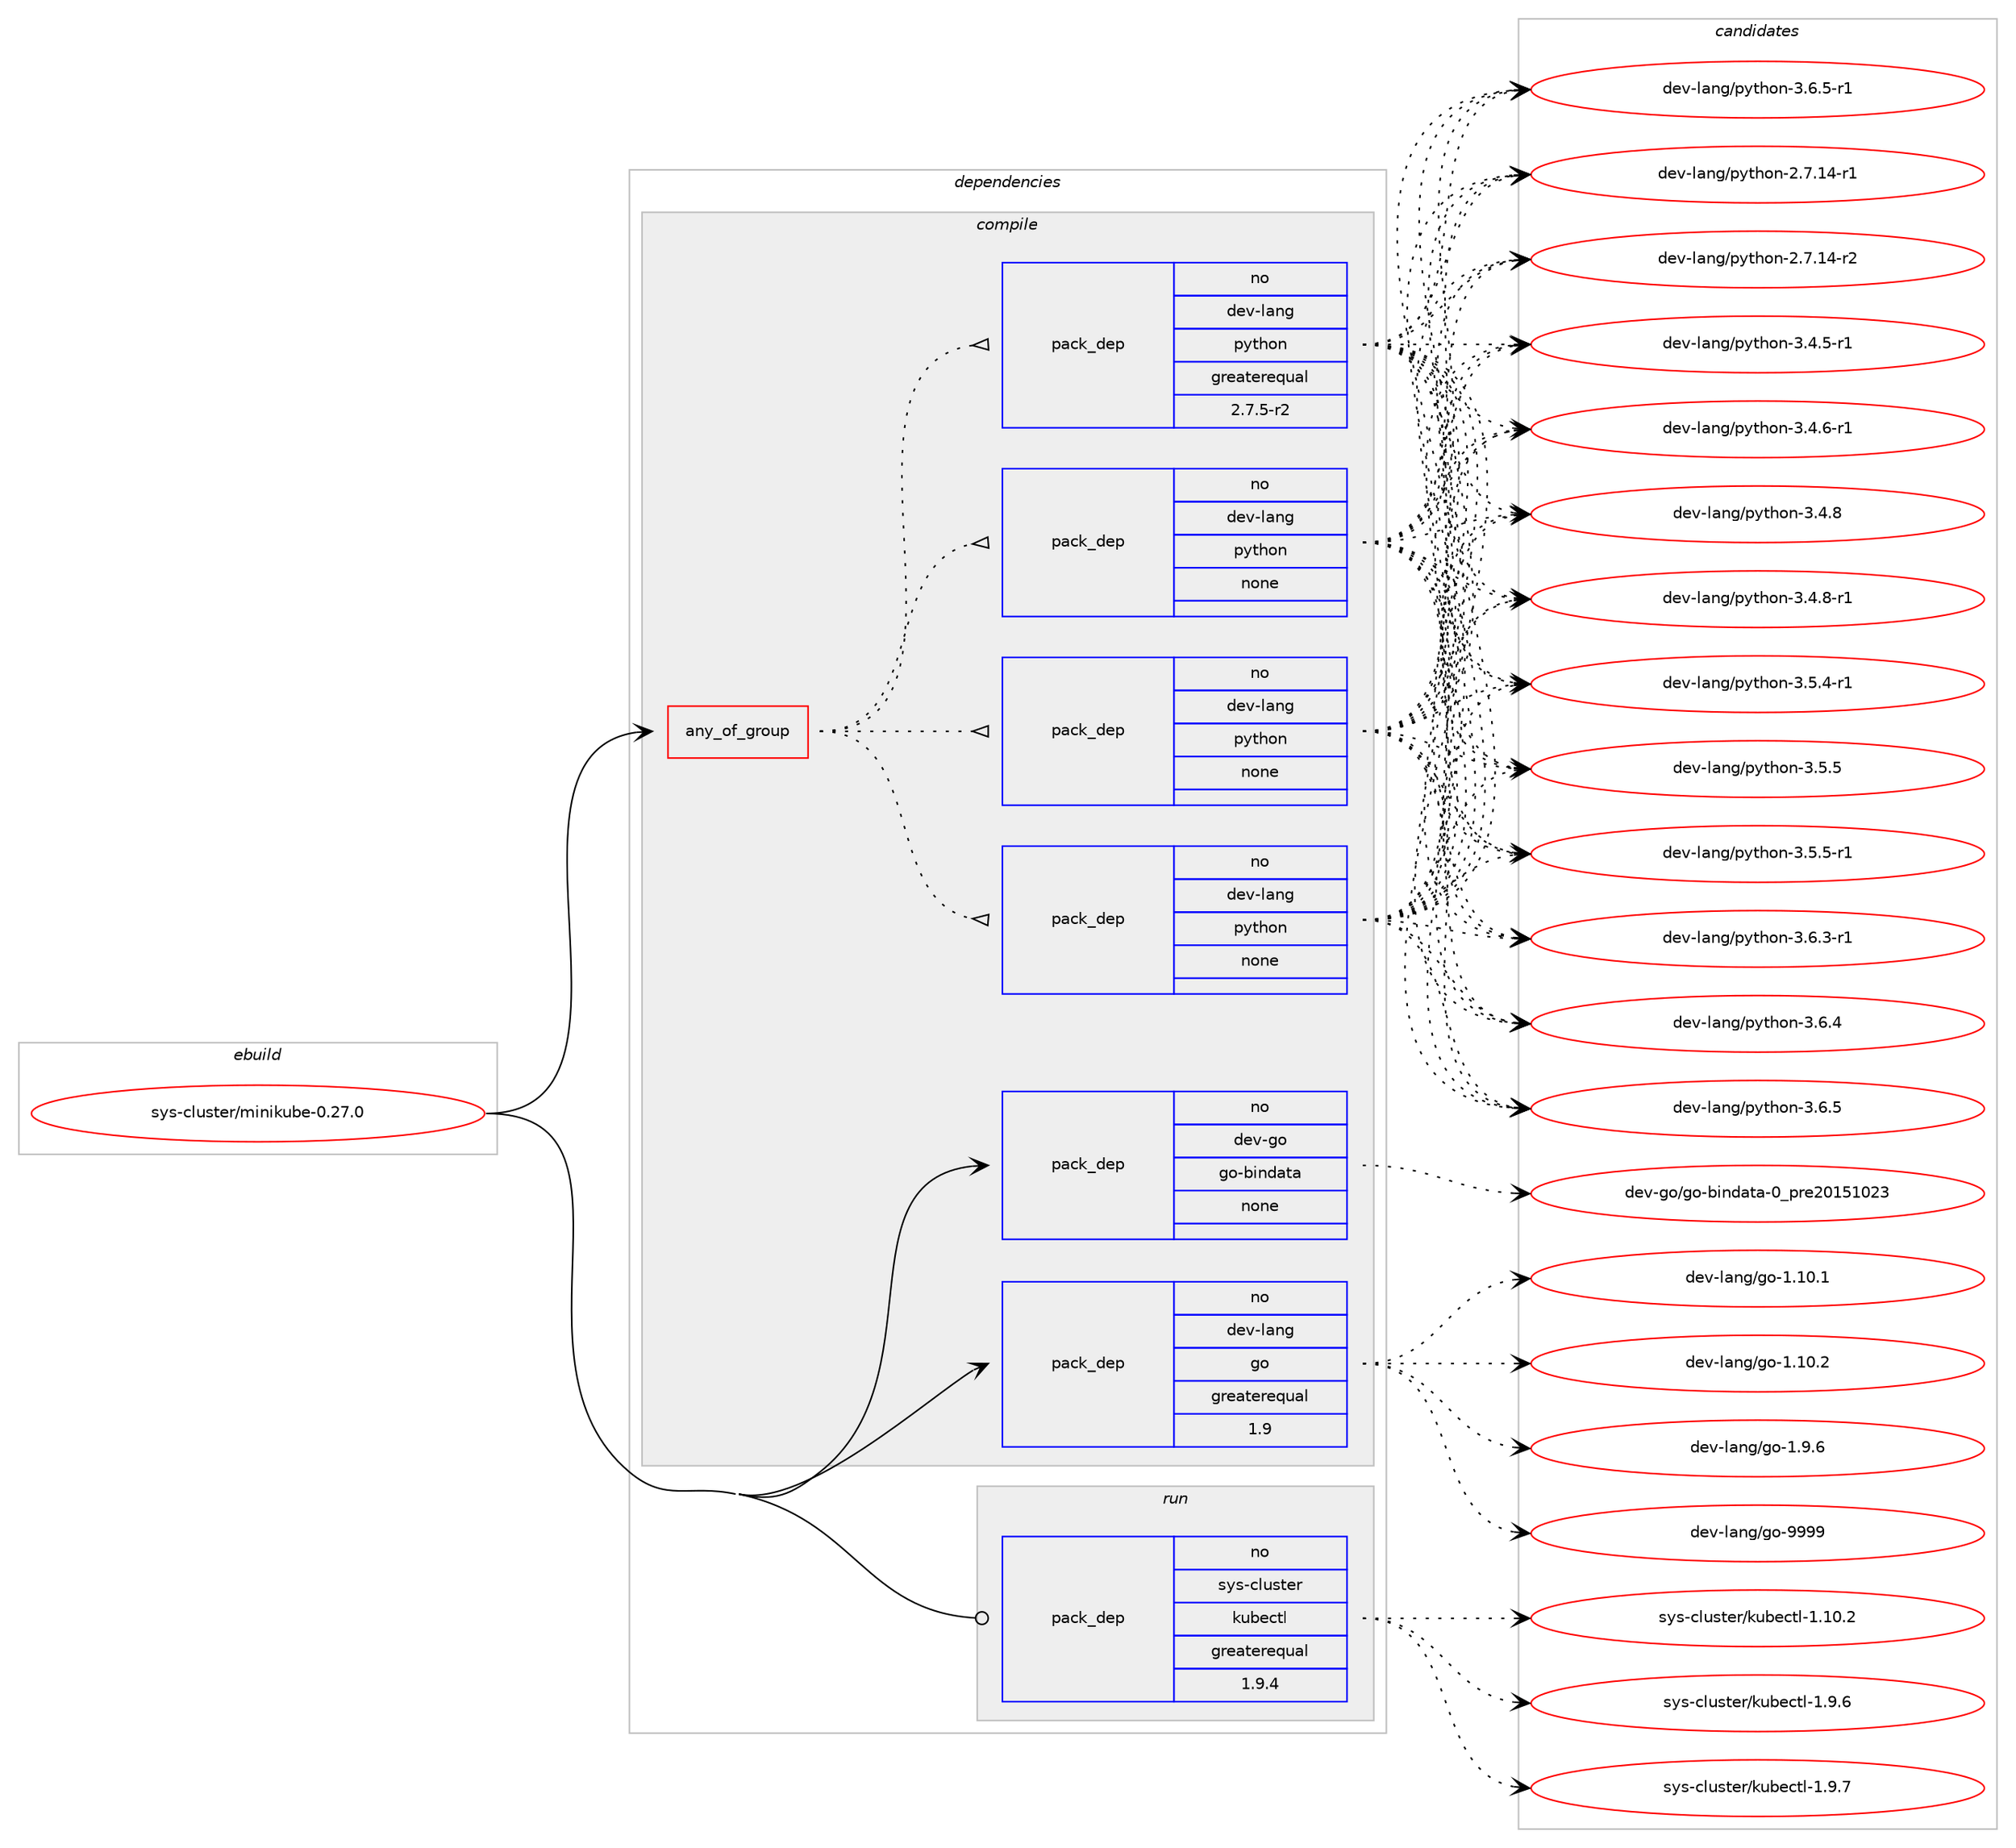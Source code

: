 digraph prolog {

# *************
# Graph options
# *************

newrank=true;
concentrate=true;
compound=true;
graph [rankdir=LR,fontname=Helvetica,fontsize=10,ranksep=1.5];#, ranksep=2.5, nodesep=0.2];
edge  [arrowhead=vee];
node  [fontname=Helvetica,fontsize=10];

# **********
# The ebuild
# **********

subgraph cluster_leftcol {
color=gray;
rank=same;
label=<<i>ebuild</i>>;
id [label="sys-cluster/minikube-0.27.0", color=red, width=4, href="../sys-cluster/minikube-0.27.0.svg"];
}

# ****************
# The dependencies
# ****************

subgraph cluster_midcol {
color=gray;
label=<<i>dependencies</i>>;
subgraph cluster_compile {
fillcolor="#eeeeee";
style=filled;
label=<<i>compile</i>>;
subgraph any52 {
dependency8051 [label=<<TABLE BORDER="0" CELLBORDER="1" CELLSPACING="0" CELLPADDING="4"><TR><TD CELLPADDING="10">any_of_group</TD></TR></TABLE>>, shape=none, color=red];subgraph pack6944 {
dependency8052 [label=<<TABLE BORDER="0" CELLBORDER="1" CELLSPACING="0" CELLPADDING="4" WIDTH="220"><TR><TD ROWSPAN="6" CELLPADDING="30">pack_dep</TD></TR><TR><TD WIDTH="110">no</TD></TR><TR><TD>dev-lang</TD></TR><TR><TD>python</TD></TR><TR><TD>none</TD></TR><TR><TD></TD></TR></TABLE>>, shape=none, color=blue];
}
dependency8051:e -> dependency8052:w [weight=20,style="dotted",arrowhead="oinv"];
subgraph pack6945 {
dependency8053 [label=<<TABLE BORDER="0" CELLBORDER="1" CELLSPACING="0" CELLPADDING="4" WIDTH="220"><TR><TD ROWSPAN="6" CELLPADDING="30">pack_dep</TD></TR><TR><TD WIDTH="110">no</TD></TR><TR><TD>dev-lang</TD></TR><TR><TD>python</TD></TR><TR><TD>none</TD></TR><TR><TD></TD></TR></TABLE>>, shape=none, color=blue];
}
dependency8051:e -> dependency8053:w [weight=20,style="dotted",arrowhead="oinv"];
subgraph pack6946 {
dependency8054 [label=<<TABLE BORDER="0" CELLBORDER="1" CELLSPACING="0" CELLPADDING="4" WIDTH="220"><TR><TD ROWSPAN="6" CELLPADDING="30">pack_dep</TD></TR><TR><TD WIDTH="110">no</TD></TR><TR><TD>dev-lang</TD></TR><TR><TD>python</TD></TR><TR><TD>none</TD></TR><TR><TD></TD></TR></TABLE>>, shape=none, color=blue];
}
dependency8051:e -> dependency8054:w [weight=20,style="dotted",arrowhead="oinv"];
subgraph pack6947 {
dependency8055 [label=<<TABLE BORDER="0" CELLBORDER="1" CELLSPACING="0" CELLPADDING="4" WIDTH="220"><TR><TD ROWSPAN="6" CELLPADDING="30">pack_dep</TD></TR><TR><TD WIDTH="110">no</TD></TR><TR><TD>dev-lang</TD></TR><TR><TD>python</TD></TR><TR><TD>greaterequal</TD></TR><TR><TD>2.7.5-r2</TD></TR></TABLE>>, shape=none, color=blue];
}
dependency8051:e -> dependency8055:w [weight=20,style="dotted",arrowhead="oinv"];
}
id:e -> dependency8051:w [weight=20,style="solid",arrowhead="vee"];
subgraph pack6948 {
dependency8056 [label=<<TABLE BORDER="0" CELLBORDER="1" CELLSPACING="0" CELLPADDING="4" WIDTH="220"><TR><TD ROWSPAN="6" CELLPADDING="30">pack_dep</TD></TR><TR><TD WIDTH="110">no</TD></TR><TR><TD>dev-go</TD></TR><TR><TD>go-bindata</TD></TR><TR><TD>none</TD></TR><TR><TD></TD></TR></TABLE>>, shape=none, color=blue];
}
id:e -> dependency8056:w [weight=20,style="solid",arrowhead="vee"];
subgraph pack6949 {
dependency8057 [label=<<TABLE BORDER="0" CELLBORDER="1" CELLSPACING="0" CELLPADDING="4" WIDTH="220"><TR><TD ROWSPAN="6" CELLPADDING="30">pack_dep</TD></TR><TR><TD WIDTH="110">no</TD></TR><TR><TD>dev-lang</TD></TR><TR><TD>go</TD></TR><TR><TD>greaterequal</TD></TR><TR><TD>1.9</TD></TR></TABLE>>, shape=none, color=blue];
}
id:e -> dependency8057:w [weight=20,style="solid",arrowhead="vee"];
}
subgraph cluster_compileandrun {
fillcolor="#eeeeee";
style=filled;
label=<<i>compile and run</i>>;
}
subgraph cluster_run {
fillcolor="#eeeeee";
style=filled;
label=<<i>run</i>>;
subgraph pack6950 {
dependency8058 [label=<<TABLE BORDER="0" CELLBORDER="1" CELLSPACING="0" CELLPADDING="4" WIDTH="220"><TR><TD ROWSPAN="6" CELLPADDING="30">pack_dep</TD></TR><TR><TD WIDTH="110">no</TD></TR><TR><TD>sys-cluster</TD></TR><TR><TD>kubectl</TD></TR><TR><TD>greaterequal</TD></TR><TR><TD>1.9.4</TD></TR></TABLE>>, shape=none, color=blue];
}
id:e -> dependency8058:w [weight=20,style="solid",arrowhead="odot"];
}
}

# **************
# The candidates
# **************

subgraph cluster_choices {
rank=same;
color=gray;
label=<<i>candidates</i>>;

subgraph choice6944 {
color=black;
nodesep=1;
choice100101118451089711010347112121116104111110455046554649524511449 [label="dev-lang/python-2.7.14-r1", color=red, width=4,href="../dev-lang/python-2.7.14-r1.svg"];
choice100101118451089711010347112121116104111110455046554649524511450 [label="dev-lang/python-2.7.14-r2", color=red, width=4,href="../dev-lang/python-2.7.14-r2.svg"];
choice1001011184510897110103471121211161041111104551465246534511449 [label="dev-lang/python-3.4.5-r1", color=red, width=4,href="../dev-lang/python-3.4.5-r1.svg"];
choice1001011184510897110103471121211161041111104551465246544511449 [label="dev-lang/python-3.4.6-r1", color=red, width=4,href="../dev-lang/python-3.4.6-r1.svg"];
choice100101118451089711010347112121116104111110455146524656 [label="dev-lang/python-3.4.8", color=red, width=4,href="../dev-lang/python-3.4.8.svg"];
choice1001011184510897110103471121211161041111104551465246564511449 [label="dev-lang/python-3.4.8-r1", color=red, width=4,href="../dev-lang/python-3.4.8-r1.svg"];
choice1001011184510897110103471121211161041111104551465346524511449 [label="dev-lang/python-3.5.4-r1", color=red, width=4,href="../dev-lang/python-3.5.4-r1.svg"];
choice100101118451089711010347112121116104111110455146534653 [label="dev-lang/python-3.5.5", color=red, width=4,href="../dev-lang/python-3.5.5.svg"];
choice1001011184510897110103471121211161041111104551465346534511449 [label="dev-lang/python-3.5.5-r1", color=red, width=4,href="../dev-lang/python-3.5.5-r1.svg"];
choice1001011184510897110103471121211161041111104551465446514511449 [label="dev-lang/python-3.6.3-r1", color=red, width=4,href="../dev-lang/python-3.6.3-r1.svg"];
choice100101118451089711010347112121116104111110455146544652 [label="dev-lang/python-3.6.4", color=red, width=4,href="../dev-lang/python-3.6.4.svg"];
choice100101118451089711010347112121116104111110455146544653 [label="dev-lang/python-3.6.5", color=red, width=4,href="../dev-lang/python-3.6.5.svg"];
choice1001011184510897110103471121211161041111104551465446534511449 [label="dev-lang/python-3.6.5-r1", color=red, width=4,href="../dev-lang/python-3.6.5-r1.svg"];
dependency8052:e -> choice100101118451089711010347112121116104111110455046554649524511449:w [style=dotted,weight="100"];
dependency8052:e -> choice100101118451089711010347112121116104111110455046554649524511450:w [style=dotted,weight="100"];
dependency8052:e -> choice1001011184510897110103471121211161041111104551465246534511449:w [style=dotted,weight="100"];
dependency8052:e -> choice1001011184510897110103471121211161041111104551465246544511449:w [style=dotted,weight="100"];
dependency8052:e -> choice100101118451089711010347112121116104111110455146524656:w [style=dotted,weight="100"];
dependency8052:e -> choice1001011184510897110103471121211161041111104551465246564511449:w [style=dotted,weight="100"];
dependency8052:e -> choice1001011184510897110103471121211161041111104551465346524511449:w [style=dotted,weight="100"];
dependency8052:e -> choice100101118451089711010347112121116104111110455146534653:w [style=dotted,weight="100"];
dependency8052:e -> choice1001011184510897110103471121211161041111104551465346534511449:w [style=dotted,weight="100"];
dependency8052:e -> choice1001011184510897110103471121211161041111104551465446514511449:w [style=dotted,weight="100"];
dependency8052:e -> choice100101118451089711010347112121116104111110455146544652:w [style=dotted,weight="100"];
dependency8052:e -> choice100101118451089711010347112121116104111110455146544653:w [style=dotted,weight="100"];
dependency8052:e -> choice1001011184510897110103471121211161041111104551465446534511449:w [style=dotted,weight="100"];
}
subgraph choice6945 {
color=black;
nodesep=1;
choice100101118451089711010347112121116104111110455046554649524511449 [label="dev-lang/python-2.7.14-r1", color=red, width=4,href="../dev-lang/python-2.7.14-r1.svg"];
choice100101118451089711010347112121116104111110455046554649524511450 [label="dev-lang/python-2.7.14-r2", color=red, width=4,href="../dev-lang/python-2.7.14-r2.svg"];
choice1001011184510897110103471121211161041111104551465246534511449 [label="dev-lang/python-3.4.5-r1", color=red, width=4,href="../dev-lang/python-3.4.5-r1.svg"];
choice1001011184510897110103471121211161041111104551465246544511449 [label="dev-lang/python-3.4.6-r1", color=red, width=4,href="../dev-lang/python-3.4.6-r1.svg"];
choice100101118451089711010347112121116104111110455146524656 [label="dev-lang/python-3.4.8", color=red, width=4,href="../dev-lang/python-3.4.8.svg"];
choice1001011184510897110103471121211161041111104551465246564511449 [label="dev-lang/python-3.4.8-r1", color=red, width=4,href="../dev-lang/python-3.4.8-r1.svg"];
choice1001011184510897110103471121211161041111104551465346524511449 [label="dev-lang/python-3.5.4-r1", color=red, width=4,href="../dev-lang/python-3.5.4-r1.svg"];
choice100101118451089711010347112121116104111110455146534653 [label="dev-lang/python-3.5.5", color=red, width=4,href="../dev-lang/python-3.5.5.svg"];
choice1001011184510897110103471121211161041111104551465346534511449 [label="dev-lang/python-3.5.5-r1", color=red, width=4,href="../dev-lang/python-3.5.5-r1.svg"];
choice1001011184510897110103471121211161041111104551465446514511449 [label="dev-lang/python-3.6.3-r1", color=red, width=4,href="../dev-lang/python-3.6.3-r1.svg"];
choice100101118451089711010347112121116104111110455146544652 [label="dev-lang/python-3.6.4", color=red, width=4,href="../dev-lang/python-3.6.4.svg"];
choice100101118451089711010347112121116104111110455146544653 [label="dev-lang/python-3.6.5", color=red, width=4,href="../dev-lang/python-3.6.5.svg"];
choice1001011184510897110103471121211161041111104551465446534511449 [label="dev-lang/python-3.6.5-r1", color=red, width=4,href="../dev-lang/python-3.6.5-r1.svg"];
dependency8053:e -> choice100101118451089711010347112121116104111110455046554649524511449:w [style=dotted,weight="100"];
dependency8053:e -> choice100101118451089711010347112121116104111110455046554649524511450:w [style=dotted,weight="100"];
dependency8053:e -> choice1001011184510897110103471121211161041111104551465246534511449:w [style=dotted,weight="100"];
dependency8053:e -> choice1001011184510897110103471121211161041111104551465246544511449:w [style=dotted,weight="100"];
dependency8053:e -> choice100101118451089711010347112121116104111110455146524656:w [style=dotted,weight="100"];
dependency8053:e -> choice1001011184510897110103471121211161041111104551465246564511449:w [style=dotted,weight="100"];
dependency8053:e -> choice1001011184510897110103471121211161041111104551465346524511449:w [style=dotted,weight="100"];
dependency8053:e -> choice100101118451089711010347112121116104111110455146534653:w [style=dotted,weight="100"];
dependency8053:e -> choice1001011184510897110103471121211161041111104551465346534511449:w [style=dotted,weight="100"];
dependency8053:e -> choice1001011184510897110103471121211161041111104551465446514511449:w [style=dotted,weight="100"];
dependency8053:e -> choice100101118451089711010347112121116104111110455146544652:w [style=dotted,weight="100"];
dependency8053:e -> choice100101118451089711010347112121116104111110455146544653:w [style=dotted,weight="100"];
dependency8053:e -> choice1001011184510897110103471121211161041111104551465446534511449:w [style=dotted,weight="100"];
}
subgraph choice6946 {
color=black;
nodesep=1;
choice100101118451089711010347112121116104111110455046554649524511449 [label="dev-lang/python-2.7.14-r1", color=red, width=4,href="../dev-lang/python-2.7.14-r1.svg"];
choice100101118451089711010347112121116104111110455046554649524511450 [label="dev-lang/python-2.7.14-r2", color=red, width=4,href="../dev-lang/python-2.7.14-r2.svg"];
choice1001011184510897110103471121211161041111104551465246534511449 [label="dev-lang/python-3.4.5-r1", color=red, width=4,href="../dev-lang/python-3.4.5-r1.svg"];
choice1001011184510897110103471121211161041111104551465246544511449 [label="dev-lang/python-3.4.6-r1", color=red, width=4,href="../dev-lang/python-3.4.6-r1.svg"];
choice100101118451089711010347112121116104111110455146524656 [label="dev-lang/python-3.4.8", color=red, width=4,href="../dev-lang/python-3.4.8.svg"];
choice1001011184510897110103471121211161041111104551465246564511449 [label="dev-lang/python-3.4.8-r1", color=red, width=4,href="../dev-lang/python-3.4.8-r1.svg"];
choice1001011184510897110103471121211161041111104551465346524511449 [label="dev-lang/python-3.5.4-r1", color=red, width=4,href="../dev-lang/python-3.5.4-r1.svg"];
choice100101118451089711010347112121116104111110455146534653 [label="dev-lang/python-3.5.5", color=red, width=4,href="../dev-lang/python-3.5.5.svg"];
choice1001011184510897110103471121211161041111104551465346534511449 [label="dev-lang/python-3.5.5-r1", color=red, width=4,href="../dev-lang/python-3.5.5-r1.svg"];
choice1001011184510897110103471121211161041111104551465446514511449 [label="dev-lang/python-3.6.3-r1", color=red, width=4,href="../dev-lang/python-3.6.3-r1.svg"];
choice100101118451089711010347112121116104111110455146544652 [label="dev-lang/python-3.6.4", color=red, width=4,href="../dev-lang/python-3.6.4.svg"];
choice100101118451089711010347112121116104111110455146544653 [label="dev-lang/python-3.6.5", color=red, width=4,href="../dev-lang/python-3.6.5.svg"];
choice1001011184510897110103471121211161041111104551465446534511449 [label="dev-lang/python-3.6.5-r1", color=red, width=4,href="../dev-lang/python-3.6.5-r1.svg"];
dependency8054:e -> choice100101118451089711010347112121116104111110455046554649524511449:w [style=dotted,weight="100"];
dependency8054:e -> choice100101118451089711010347112121116104111110455046554649524511450:w [style=dotted,weight="100"];
dependency8054:e -> choice1001011184510897110103471121211161041111104551465246534511449:w [style=dotted,weight="100"];
dependency8054:e -> choice1001011184510897110103471121211161041111104551465246544511449:w [style=dotted,weight="100"];
dependency8054:e -> choice100101118451089711010347112121116104111110455146524656:w [style=dotted,weight="100"];
dependency8054:e -> choice1001011184510897110103471121211161041111104551465246564511449:w [style=dotted,weight="100"];
dependency8054:e -> choice1001011184510897110103471121211161041111104551465346524511449:w [style=dotted,weight="100"];
dependency8054:e -> choice100101118451089711010347112121116104111110455146534653:w [style=dotted,weight="100"];
dependency8054:e -> choice1001011184510897110103471121211161041111104551465346534511449:w [style=dotted,weight="100"];
dependency8054:e -> choice1001011184510897110103471121211161041111104551465446514511449:w [style=dotted,weight="100"];
dependency8054:e -> choice100101118451089711010347112121116104111110455146544652:w [style=dotted,weight="100"];
dependency8054:e -> choice100101118451089711010347112121116104111110455146544653:w [style=dotted,weight="100"];
dependency8054:e -> choice1001011184510897110103471121211161041111104551465446534511449:w [style=dotted,weight="100"];
}
subgraph choice6947 {
color=black;
nodesep=1;
choice100101118451089711010347112121116104111110455046554649524511449 [label="dev-lang/python-2.7.14-r1", color=red, width=4,href="../dev-lang/python-2.7.14-r1.svg"];
choice100101118451089711010347112121116104111110455046554649524511450 [label="dev-lang/python-2.7.14-r2", color=red, width=4,href="../dev-lang/python-2.7.14-r2.svg"];
choice1001011184510897110103471121211161041111104551465246534511449 [label="dev-lang/python-3.4.5-r1", color=red, width=4,href="../dev-lang/python-3.4.5-r1.svg"];
choice1001011184510897110103471121211161041111104551465246544511449 [label="dev-lang/python-3.4.6-r1", color=red, width=4,href="../dev-lang/python-3.4.6-r1.svg"];
choice100101118451089711010347112121116104111110455146524656 [label="dev-lang/python-3.4.8", color=red, width=4,href="../dev-lang/python-3.4.8.svg"];
choice1001011184510897110103471121211161041111104551465246564511449 [label="dev-lang/python-3.4.8-r1", color=red, width=4,href="../dev-lang/python-3.4.8-r1.svg"];
choice1001011184510897110103471121211161041111104551465346524511449 [label="dev-lang/python-3.5.4-r1", color=red, width=4,href="../dev-lang/python-3.5.4-r1.svg"];
choice100101118451089711010347112121116104111110455146534653 [label="dev-lang/python-3.5.5", color=red, width=4,href="../dev-lang/python-3.5.5.svg"];
choice1001011184510897110103471121211161041111104551465346534511449 [label="dev-lang/python-3.5.5-r1", color=red, width=4,href="../dev-lang/python-3.5.5-r1.svg"];
choice1001011184510897110103471121211161041111104551465446514511449 [label="dev-lang/python-3.6.3-r1", color=red, width=4,href="../dev-lang/python-3.6.3-r1.svg"];
choice100101118451089711010347112121116104111110455146544652 [label="dev-lang/python-3.6.4", color=red, width=4,href="../dev-lang/python-3.6.4.svg"];
choice100101118451089711010347112121116104111110455146544653 [label="dev-lang/python-3.6.5", color=red, width=4,href="../dev-lang/python-3.6.5.svg"];
choice1001011184510897110103471121211161041111104551465446534511449 [label="dev-lang/python-3.6.5-r1", color=red, width=4,href="../dev-lang/python-3.6.5-r1.svg"];
dependency8055:e -> choice100101118451089711010347112121116104111110455046554649524511449:w [style=dotted,weight="100"];
dependency8055:e -> choice100101118451089711010347112121116104111110455046554649524511450:w [style=dotted,weight="100"];
dependency8055:e -> choice1001011184510897110103471121211161041111104551465246534511449:w [style=dotted,weight="100"];
dependency8055:e -> choice1001011184510897110103471121211161041111104551465246544511449:w [style=dotted,weight="100"];
dependency8055:e -> choice100101118451089711010347112121116104111110455146524656:w [style=dotted,weight="100"];
dependency8055:e -> choice1001011184510897110103471121211161041111104551465246564511449:w [style=dotted,weight="100"];
dependency8055:e -> choice1001011184510897110103471121211161041111104551465346524511449:w [style=dotted,weight="100"];
dependency8055:e -> choice100101118451089711010347112121116104111110455146534653:w [style=dotted,weight="100"];
dependency8055:e -> choice1001011184510897110103471121211161041111104551465346534511449:w [style=dotted,weight="100"];
dependency8055:e -> choice1001011184510897110103471121211161041111104551465446514511449:w [style=dotted,weight="100"];
dependency8055:e -> choice100101118451089711010347112121116104111110455146544652:w [style=dotted,weight="100"];
dependency8055:e -> choice100101118451089711010347112121116104111110455146544653:w [style=dotted,weight="100"];
dependency8055:e -> choice1001011184510897110103471121211161041111104551465446534511449:w [style=dotted,weight="100"];
}
subgraph choice6948 {
color=black;
nodesep=1;
choice1001011184510311147103111459810511010097116974548951121141015048495349485051 [label="dev-go/go-bindata-0_pre20151023", color=red, width=4,href="../dev-go/go-bindata-0_pre20151023.svg"];
dependency8056:e -> choice1001011184510311147103111459810511010097116974548951121141015048495349485051:w [style=dotted,weight="100"];
}
subgraph choice6949 {
color=black;
nodesep=1;
choice10010111845108971101034710311145494649484649 [label="dev-lang/go-1.10.1", color=red, width=4,href="../dev-lang/go-1.10.1.svg"];
choice10010111845108971101034710311145494649484650 [label="dev-lang/go-1.10.2", color=red, width=4,href="../dev-lang/go-1.10.2.svg"];
choice100101118451089711010347103111454946574654 [label="dev-lang/go-1.9.6", color=red, width=4,href="../dev-lang/go-1.9.6.svg"];
choice1001011184510897110103471031114557575757 [label="dev-lang/go-9999", color=red, width=4,href="../dev-lang/go-9999.svg"];
dependency8057:e -> choice10010111845108971101034710311145494649484649:w [style=dotted,weight="100"];
dependency8057:e -> choice10010111845108971101034710311145494649484650:w [style=dotted,weight="100"];
dependency8057:e -> choice100101118451089711010347103111454946574654:w [style=dotted,weight="100"];
dependency8057:e -> choice1001011184510897110103471031114557575757:w [style=dotted,weight="100"];
}
subgraph choice6950 {
color=black;
nodesep=1;
choice115121115459910811711511610111447107117981019911610845494649484650 [label="sys-cluster/kubectl-1.10.2", color=red, width=4,href="../sys-cluster/kubectl-1.10.2.svg"];
choice1151211154599108117115116101114471071179810199116108454946574654 [label="sys-cluster/kubectl-1.9.6", color=red, width=4,href="../sys-cluster/kubectl-1.9.6.svg"];
choice1151211154599108117115116101114471071179810199116108454946574655 [label="sys-cluster/kubectl-1.9.7", color=red, width=4,href="../sys-cluster/kubectl-1.9.7.svg"];
dependency8058:e -> choice115121115459910811711511610111447107117981019911610845494649484650:w [style=dotted,weight="100"];
dependency8058:e -> choice1151211154599108117115116101114471071179810199116108454946574654:w [style=dotted,weight="100"];
dependency8058:e -> choice1151211154599108117115116101114471071179810199116108454946574655:w [style=dotted,weight="100"];
}
}

}
